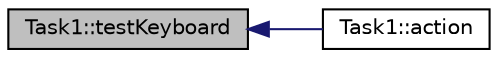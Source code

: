 digraph "Task1::testKeyboard"
{
  bgcolor="transparent";
  edge [fontname="Helvetica",fontsize="10",labelfontname="Helvetica",labelfontsize="10"];
  node [fontname="Helvetica",fontsize="10",shape=record];
  rankdir="LR";
  Node1 [label="Task1::testKeyboard",height=0.2,width=0.4,color="black", fillcolor="grey75", style="filled", fontcolor="black"];
  Node1 -> Node2 [dir="back",color="midnightblue",fontsize="10",style="solid",fontname="Helvetica"];
  Node2 [label="Task1::action",height=0.2,width=0.4,color="black",URL="$classTask1.html#a0d4029a13591e70af436c0ead066ea5c",tooltip="parse and print multiboot information "];
}
